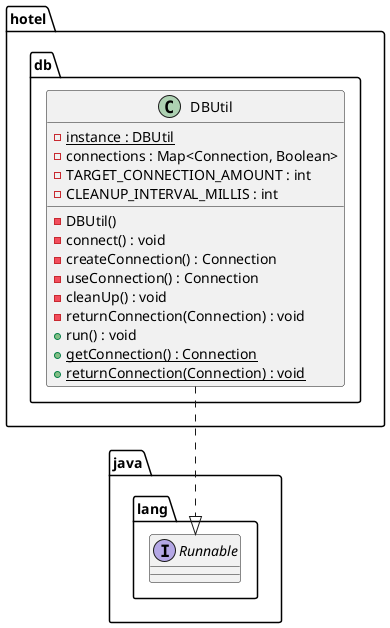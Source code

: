 @startuml

interface java.lang.Runnable {
}

class hotel.db.DBUtil {
    - {static} instance : DBUtil
    - connections : Map<Connection, Boolean>
    - TARGET_CONNECTION_AMOUNT : int
    - CLEANUP_INTERVAL_MILLIS : int
    - DBUtil()
    - connect() : void
    - createConnection() : Connection
    - useConnection() : Connection
    - cleanUp() : void
    - returnConnection(Connection) : void
    + run() : void
    + {static} getConnection() : Connection
    + {static} returnConnection(Connection) : void
}

hotel.db.DBUtil ..|> java.lang.Runnable

@enduml